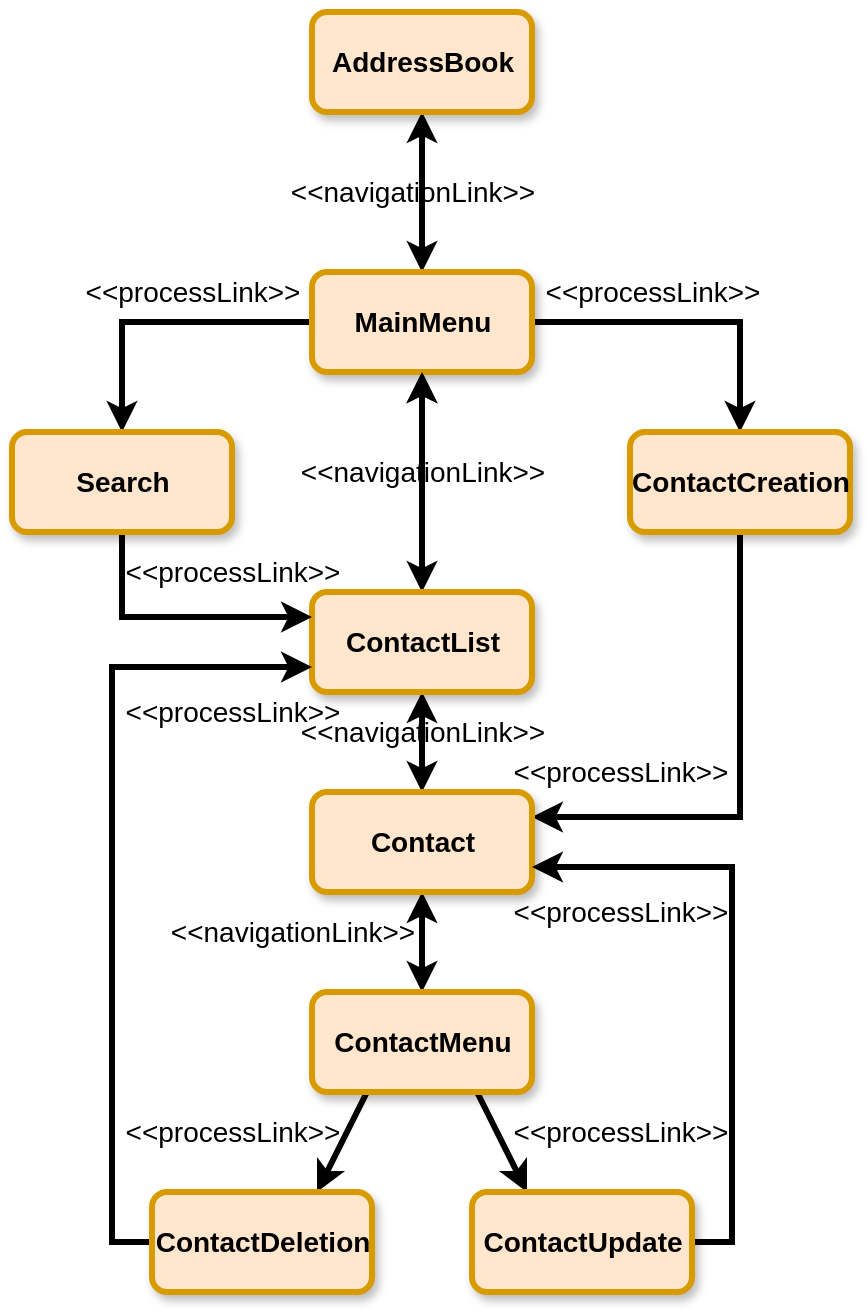 <mxfile version="15.6.3" type="github"><diagram id="upolzASY3r11UMk-vTPa" name="Page-1"><mxGraphModel dx="568" dy="756" grid="1" gridSize="10" guides="1" tooltips="1" connect="1" arrows="1" fold="1" page="1" pageScale="1" pageWidth="827" pageHeight="1169" background="#FFFFFF" math="0" shadow="0"><root><mxCell id="0"/><mxCell id="1" parent="0"/><mxCell id="7k-FWxJkG3vHCe5wOZp_-10" style="edgeStyle=none;rounded=0;orthogonalLoop=1;jettySize=auto;html=1;exitX=0.5;exitY=1;exitDx=0;exitDy=0;entryX=0.5;entryY=0;entryDx=0;entryDy=0;fontSize=14;startArrow=classic;startFill=1;strokeWidth=3;" edge="1" parent="1" source="7k-FWxJkG3vHCe5wOZp_-1" target="7k-FWxJkG3vHCe5wOZp_-2"><mxGeometry relative="1" as="geometry"/></mxCell><mxCell id="7k-FWxJkG3vHCe5wOZp_-1" value="&lt;font style=&quot;font-size: 14px&quot;&gt;&lt;b&gt;AddressBook&lt;/b&gt;&lt;/font&gt;" style="html=1;strokeWidth=3;fillColor=#ffe6cc;strokeColor=#d79b00;rounded=1;glass=0;shadow=1;sketch=0;" vertex="1" parent="1"><mxGeometry x="200" y="70" width="110" height="50" as="geometry"/></mxCell><mxCell id="7k-FWxJkG3vHCe5wOZp_-11" style="edgeStyle=none;rounded=0;orthogonalLoop=1;jettySize=auto;html=1;exitX=0.5;exitY=1;exitDx=0;exitDy=0;entryX=0.5;entryY=0;entryDx=0;entryDy=0;fontSize=14;startArrow=classic;startFill=1;strokeWidth=3;jumpStyle=gap;" edge="1" parent="1" source="7k-FWxJkG3vHCe5wOZp_-2" target="7k-FWxJkG3vHCe5wOZp_-3"><mxGeometry relative="1" as="geometry"/></mxCell><mxCell id="7k-FWxJkG3vHCe5wOZp_-20" style="edgeStyle=orthogonalEdgeStyle;rounded=0;orthogonalLoop=1;jettySize=auto;html=1;exitX=0;exitY=0.5;exitDx=0;exitDy=0;entryX=0.5;entryY=0;entryDx=0;entryDy=0;fontSize=14;startArrow=none;startFill=0;strokeWidth=3;" edge="1" parent="1" source="7k-FWxJkG3vHCe5wOZp_-2" target="7k-FWxJkG3vHCe5wOZp_-4"><mxGeometry relative="1" as="geometry"/></mxCell><mxCell id="7k-FWxJkG3vHCe5wOZp_-21" style="edgeStyle=orthogonalEdgeStyle;rounded=0;orthogonalLoop=1;jettySize=auto;html=1;exitX=1;exitY=0.5;exitDx=0;exitDy=0;entryX=0.5;entryY=0;entryDx=0;entryDy=0;fontSize=14;startArrow=none;startFill=0;strokeWidth=3;" edge="1" parent="1" source="7k-FWxJkG3vHCe5wOZp_-2" target="7k-FWxJkG3vHCe5wOZp_-5"><mxGeometry relative="1" as="geometry"/></mxCell><mxCell id="7k-FWxJkG3vHCe5wOZp_-2" value="&lt;font style=&quot;font-size: 14px&quot;&gt;&lt;b&gt;MainMenu&lt;/b&gt;&lt;/font&gt;" style="html=1;strokeWidth=3;fillColor=#ffe6cc;strokeColor=#d79b00;rounded=1;glass=0;shadow=1;sketch=0;" vertex="1" parent="1"><mxGeometry x="200" y="200" width="110" height="50" as="geometry"/></mxCell><mxCell id="7k-FWxJkG3vHCe5wOZp_-12" style="edgeStyle=none;rounded=0;orthogonalLoop=1;jettySize=auto;html=1;exitX=0.5;exitY=1;exitDx=0;exitDy=0;entryX=0.5;entryY=0;entryDx=0;entryDy=0;fontSize=14;startArrow=classic;startFill=1;strokeWidth=3;" edge="1" parent="1" source="7k-FWxJkG3vHCe5wOZp_-3" target="7k-FWxJkG3vHCe5wOZp_-6"><mxGeometry relative="1" as="geometry"/></mxCell><mxCell id="7k-FWxJkG3vHCe5wOZp_-3" value="&lt;font style=&quot;font-size: 14px&quot;&gt;&lt;b&gt;ContactList&lt;/b&gt;&lt;/font&gt;" style="html=1;strokeWidth=3;fillColor=#ffe6cc;strokeColor=#d79b00;rounded=1;glass=0;shadow=1;sketch=0;" vertex="1" parent="1"><mxGeometry x="200" y="360" width="110" height="50" as="geometry"/></mxCell><mxCell id="7k-FWxJkG3vHCe5wOZp_-23" style="edgeStyle=orthogonalEdgeStyle;rounded=0;orthogonalLoop=1;jettySize=auto;html=1;exitX=0.5;exitY=1;exitDx=0;exitDy=0;entryX=0;entryY=0.25;entryDx=0;entryDy=0;fontSize=14;startArrow=none;startFill=0;strokeWidth=3;" edge="1" parent="1" source="7k-FWxJkG3vHCe5wOZp_-4" target="7k-FWxJkG3vHCe5wOZp_-3"><mxGeometry relative="1" as="geometry"/></mxCell><mxCell id="7k-FWxJkG3vHCe5wOZp_-4" value="&lt;font style=&quot;font-size: 14px&quot;&gt;&lt;b&gt;Search&lt;/b&gt;&lt;/font&gt;" style="html=1;strokeWidth=3;fillColor=#ffe6cc;strokeColor=#d79b00;rounded=1;glass=0;shadow=1;sketch=0;" vertex="1" parent="1"><mxGeometry x="50" y="280" width="110" height="50" as="geometry"/></mxCell><mxCell id="7k-FWxJkG3vHCe5wOZp_-26" style="edgeStyle=orthogonalEdgeStyle;rounded=0;orthogonalLoop=1;jettySize=auto;html=1;exitX=0.5;exitY=1;exitDx=0;exitDy=0;entryX=1;entryY=0.25;entryDx=0;entryDy=0;fontSize=14;startArrow=none;startFill=0;strokeWidth=3;" edge="1" parent="1" source="7k-FWxJkG3vHCe5wOZp_-5" target="7k-FWxJkG3vHCe5wOZp_-6"><mxGeometry relative="1" as="geometry"/></mxCell><mxCell id="7k-FWxJkG3vHCe5wOZp_-5" value="&lt;font style=&quot;font-size: 14px&quot;&gt;&lt;b&gt;ContactCreation&lt;/b&gt;&lt;/font&gt;" style="html=1;strokeWidth=3;fillColor=#ffe6cc;strokeColor=#d79b00;rounded=1;glass=0;shadow=1;sketch=0;" vertex="1" parent="1"><mxGeometry x="359" y="280" width="110" height="50" as="geometry"/></mxCell><mxCell id="7k-FWxJkG3vHCe5wOZp_-13" style="edgeStyle=none;rounded=0;orthogonalLoop=1;jettySize=auto;html=1;exitX=0.5;exitY=1;exitDx=0;exitDy=0;entryX=0.5;entryY=0;entryDx=0;entryDy=0;fontSize=14;startArrow=classic;startFill=1;strokeWidth=3;" edge="1" parent="1" source="7k-FWxJkG3vHCe5wOZp_-6" target="7k-FWxJkG3vHCe5wOZp_-7"><mxGeometry relative="1" as="geometry"/></mxCell><mxCell id="7k-FWxJkG3vHCe5wOZp_-6" value="&lt;font style=&quot;font-size: 14px&quot;&gt;&lt;b&gt;Contact&lt;/b&gt;&lt;/font&gt;" style="html=1;strokeWidth=3;fillColor=#ffe6cc;strokeColor=#d79b00;rounded=1;glass=0;shadow=1;sketch=0;" vertex="1" parent="1"><mxGeometry x="200" y="460" width="110" height="50" as="geometry"/></mxCell><mxCell id="7k-FWxJkG3vHCe5wOZp_-28" style="edgeStyle=none;rounded=0;orthogonalLoop=1;jettySize=auto;html=1;exitX=0.75;exitY=1;exitDx=0;exitDy=0;entryX=0.25;entryY=0;entryDx=0;entryDy=0;fontSize=14;startArrow=none;startFill=0;strokeWidth=3;" edge="1" parent="1" source="7k-FWxJkG3vHCe5wOZp_-7" target="7k-FWxJkG3vHCe5wOZp_-9"><mxGeometry relative="1" as="geometry"/></mxCell><mxCell id="7k-FWxJkG3vHCe5wOZp_-29" style="edgeStyle=none;rounded=0;orthogonalLoop=1;jettySize=auto;html=1;exitX=0.25;exitY=1;exitDx=0;exitDy=0;entryX=0.75;entryY=0;entryDx=0;entryDy=0;fontSize=14;startArrow=none;startFill=0;strokeWidth=3;" edge="1" parent="1" source="7k-FWxJkG3vHCe5wOZp_-7" target="7k-FWxJkG3vHCe5wOZp_-8"><mxGeometry relative="1" as="geometry"/></mxCell><mxCell id="7k-FWxJkG3vHCe5wOZp_-7" value="&lt;font style=&quot;font-size: 14px&quot;&gt;&lt;b&gt;ContactMenu&lt;/b&gt;&lt;/font&gt;" style="html=1;strokeWidth=3;fillColor=#ffe6cc;strokeColor=#d79b00;rounded=1;glass=0;shadow=1;sketch=0;" vertex="1" parent="1"><mxGeometry x="200" y="560" width="110" height="50" as="geometry"/></mxCell><mxCell id="7k-FWxJkG3vHCe5wOZp_-24" style="edgeStyle=orthogonalEdgeStyle;rounded=0;orthogonalLoop=1;jettySize=auto;html=1;exitX=0;exitY=0.5;exitDx=0;exitDy=0;entryX=0;entryY=0.75;entryDx=0;entryDy=0;fontSize=14;startArrow=none;startFill=0;strokeWidth=3;" edge="1" parent="1" source="7k-FWxJkG3vHCe5wOZp_-8" target="7k-FWxJkG3vHCe5wOZp_-3"><mxGeometry relative="1" as="geometry"/></mxCell><mxCell id="7k-FWxJkG3vHCe5wOZp_-8" value="&lt;font style=&quot;font-size: 14px&quot;&gt;&lt;b&gt;ContactDeletion&lt;/b&gt;&lt;/font&gt;" style="html=1;strokeWidth=3;fillColor=#ffe6cc;strokeColor=#d79b00;rounded=1;glass=0;shadow=1;sketch=0;" vertex="1" parent="1"><mxGeometry x="120" y="660" width="110" height="50" as="geometry"/></mxCell><mxCell id="7k-FWxJkG3vHCe5wOZp_-27" style="edgeStyle=orthogonalEdgeStyle;rounded=0;orthogonalLoop=1;jettySize=auto;html=1;exitX=1;exitY=0.5;exitDx=0;exitDy=0;entryX=1;entryY=0.75;entryDx=0;entryDy=0;fontSize=14;startArrow=none;startFill=0;strokeWidth=3;" edge="1" parent="1" source="7k-FWxJkG3vHCe5wOZp_-9" target="7k-FWxJkG3vHCe5wOZp_-6"><mxGeometry relative="1" as="geometry"/></mxCell><mxCell id="7k-FWxJkG3vHCe5wOZp_-9" value="&lt;font style=&quot;font-size: 14px&quot;&gt;&lt;b&gt;ContactUpdate&lt;/b&gt;&lt;/font&gt;" style="html=1;strokeWidth=3;fillColor=#ffe6cc;strokeColor=#d79b00;rounded=1;glass=0;shadow=1;sketch=0;" vertex="1" parent="1"><mxGeometry x="280" y="660" width="110" height="50" as="geometry"/></mxCell><mxCell id="7k-FWxJkG3vHCe5wOZp_-30" value="&amp;lt;&amp;lt;processLink&amp;gt;&amp;gt;" style="text;html=1;align=center;verticalAlign=middle;resizable=0;points=[];autosize=1;strokeColor=none;fillColor=none;fontSize=14;" vertex="1" parent="1"><mxGeometry x="80" y="200" width="120" height="20" as="geometry"/></mxCell><mxCell id="7k-FWxJkG3vHCe5wOZp_-31" value="&amp;lt;&amp;lt;processLink&amp;gt;&amp;gt;" style="text;html=1;align=center;verticalAlign=middle;resizable=0;points=[];autosize=1;strokeColor=none;fillColor=none;fontSize=14;" vertex="1" parent="1"><mxGeometry x="310" y="200" width="120" height="20" as="geometry"/></mxCell><mxCell id="7k-FWxJkG3vHCe5wOZp_-32" value="&amp;lt;&amp;lt;processLink&amp;gt;&amp;gt;" style="text;html=1;align=center;verticalAlign=middle;resizable=0;points=[];autosize=1;strokeColor=none;fillColor=none;fontSize=14;" vertex="1" parent="1"><mxGeometry x="100" y="340" width="120" height="20" as="geometry"/></mxCell><mxCell id="7k-FWxJkG3vHCe5wOZp_-33" value="&amp;lt;&amp;lt;processLink&amp;gt;&amp;gt;" style="text;html=1;align=center;verticalAlign=middle;resizable=0;points=[];autosize=1;strokeColor=none;fillColor=none;fontSize=14;" vertex="1" parent="1"><mxGeometry x="294" y="440" width="120" height="20" as="geometry"/></mxCell><mxCell id="7k-FWxJkG3vHCe5wOZp_-34" value="&amp;lt;&amp;lt;processLink&amp;gt;&amp;gt;" style="text;html=1;align=center;verticalAlign=middle;resizable=0;points=[];autosize=1;strokeColor=none;fillColor=none;fontSize=14;" vertex="1" parent="1"><mxGeometry x="294" y="510" width="120" height="20" as="geometry"/></mxCell><mxCell id="7k-FWxJkG3vHCe5wOZp_-35" value="&amp;lt;&amp;lt;processLink&amp;gt;&amp;gt;" style="text;html=1;align=center;verticalAlign=middle;resizable=0;points=[];autosize=1;strokeColor=none;fillColor=none;fontSize=14;" vertex="1" parent="1"><mxGeometry x="294" y="620" width="120" height="20" as="geometry"/></mxCell><mxCell id="7k-FWxJkG3vHCe5wOZp_-36" value="&amp;lt;&amp;lt;processLink&amp;gt;&amp;gt;" style="text;html=1;align=center;verticalAlign=middle;resizable=0;points=[];autosize=1;strokeColor=none;fillColor=none;fontSize=14;" vertex="1" parent="1"><mxGeometry x="100" y="620" width="120" height="20" as="geometry"/></mxCell><mxCell id="7k-FWxJkG3vHCe5wOZp_-37" value="&amp;lt;&amp;lt;processLink&amp;gt;&amp;gt;" style="text;html=1;align=center;verticalAlign=middle;resizable=0;points=[];autosize=1;strokeColor=none;fillColor=none;fontSize=14;" vertex="1" parent="1"><mxGeometry x="100" y="410" width="120" height="20" as="geometry"/></mxCell><mxCell id="7k-FWxJkG3vHCe5wOZp_-38" value="&amp;lt;&amp;lt;navigationLink&amp;gt;&amp;gt;" style="text;html=1;align=center;verticalAlign=middle;resizable=0;points=[];autosize=1;strokeColor=none;fillColor=none;fontSize=14;" vertex="1" parent="1"><mxGeometry x="180" y="150" width="140" height="20" as="geometry"/></mxCell><mxCell id="7k-FWxJkG3vHCe5wOZp_-42" value="" style="edgeStyle=none;rounded=0;orthogonalLoop=1;jettySize=auto;html=1;fontSize=14;startArrow=none;startFill=0;strokeWidth=3;" edge="1" parent="1" source="7k-FWxJkG3vHCe5wOZp_-39" target="7k-FWxJkG3vHCe5wOZp_-2"><mxGeometry relative="1" as="geometry"/></mxCell><mxCell id="7k-FWxJkG3vHCe5wOZp_-39" value="&amp;lt;&amp;lt;navigationLink&amp;gt;&amp;gt;" style="text;html=1;align=center;verticalAlign=middle;resizable=0;points=[];autosize=1;strokeColor=none;fillColor=none;fontSize=14;" vertex="1" parent="1"><mxGeometry x="185" y="290" width="140" height="20" as="geometry"/></mxCell><mxCell id="7k-FWxJkG3vHCe5wOZp_-40" value="&amp;lt;&amp;lt;navigationLink&amp;gt;&amp;gt;" style="text;html=1;align=center;verticalAlign=middle;resizable=0;points=[];autosize=1;strokeColor=none;fillColor=none;fontSize=14;" vertex="1" parent="1"><mxGeometry x="185" y="420" width="140" height="20" as="geometry"/></mxCell><mxCell id="7k-FWxJkG3vHCe5wOZp_-41" value="&amp;lt;&amp;lt;navigationLink&amp;gt;&amp;gt;" style="text;html=1;align=center;verticalAlign=middle;resizable=0;points=[];autosize=1;strokeColor=none;fillColor=none;fontSize=14;" vertex="1" parent="1"><mxGeometry x="120" y="520" width="140" height="20" as="geometry"/></mxCell></root></mxGraphModel></diagram></mxfile>